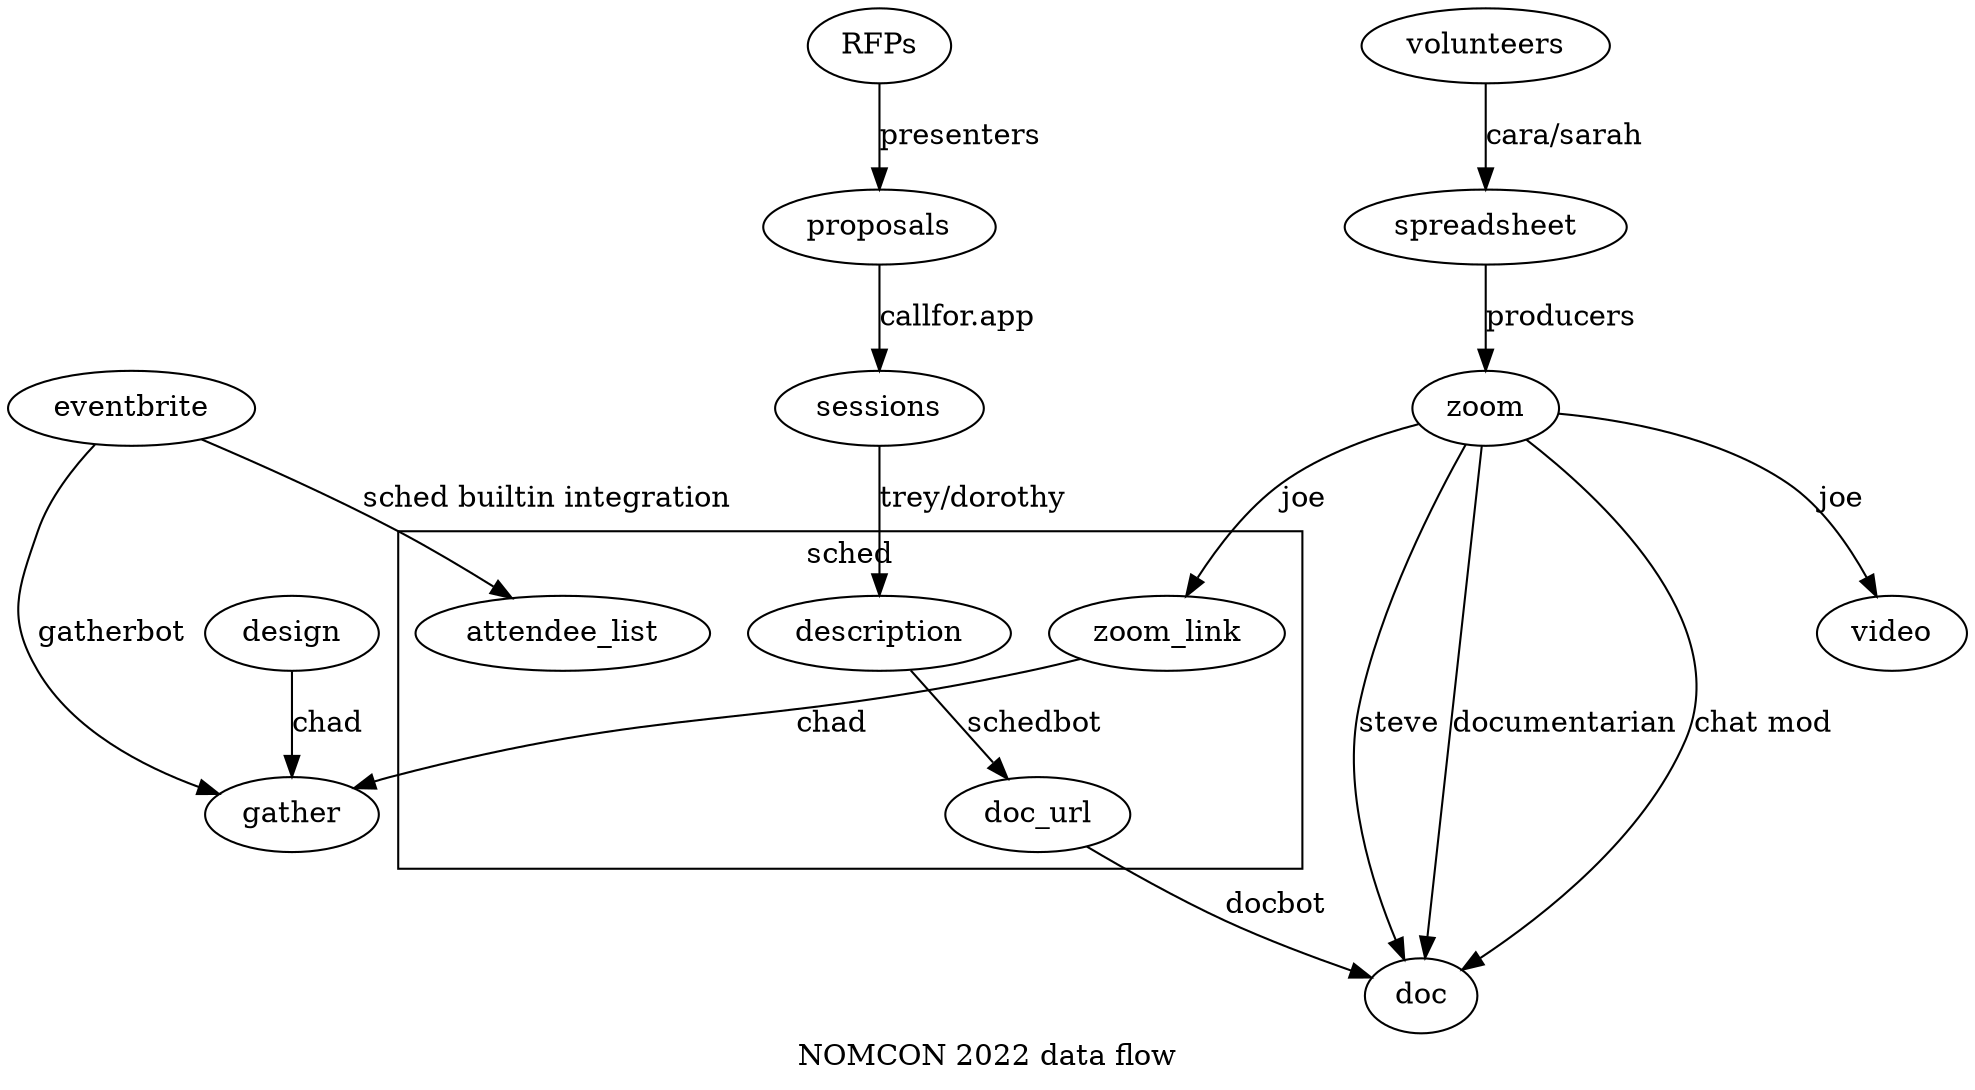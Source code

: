 digraph dataflow2022 {
    // rankdir=LR;
    label="NOMCON 2022 data flow";

    eventbrite -> gather [label="gatherbot"];
    design -> gather [label="chad"];
    zoom -> video [label="joe"];
    zoom -> doc [label="documentarian"];
    zoom -> doc [label="chat mod"];
    zoom -> doc [label="steve"];
    proposals -> sessions [label="callfor.app"];
    RFPs -> proposals [label="presenters"];
    volunteers -> spreadsheet [label="cara/sarah"];
    spreadsheet -> zoom [label="producers"];

    subgraph cluster_0 {
        label="sched";
        description;
        zoom_link;
        doc_url;
        attendee_list;
    }

    zoom -> zoom_link [label="joe"];
    sessions -> description [label="trey/dorothy"];
    description -> doc_url [label="schedbot"];
    doc_url -> doc [label="docbot"];
    eventbrite -> attendee_list [label="sched builtin integration"];

    zoom_link -> gather [label="chad"];
}
